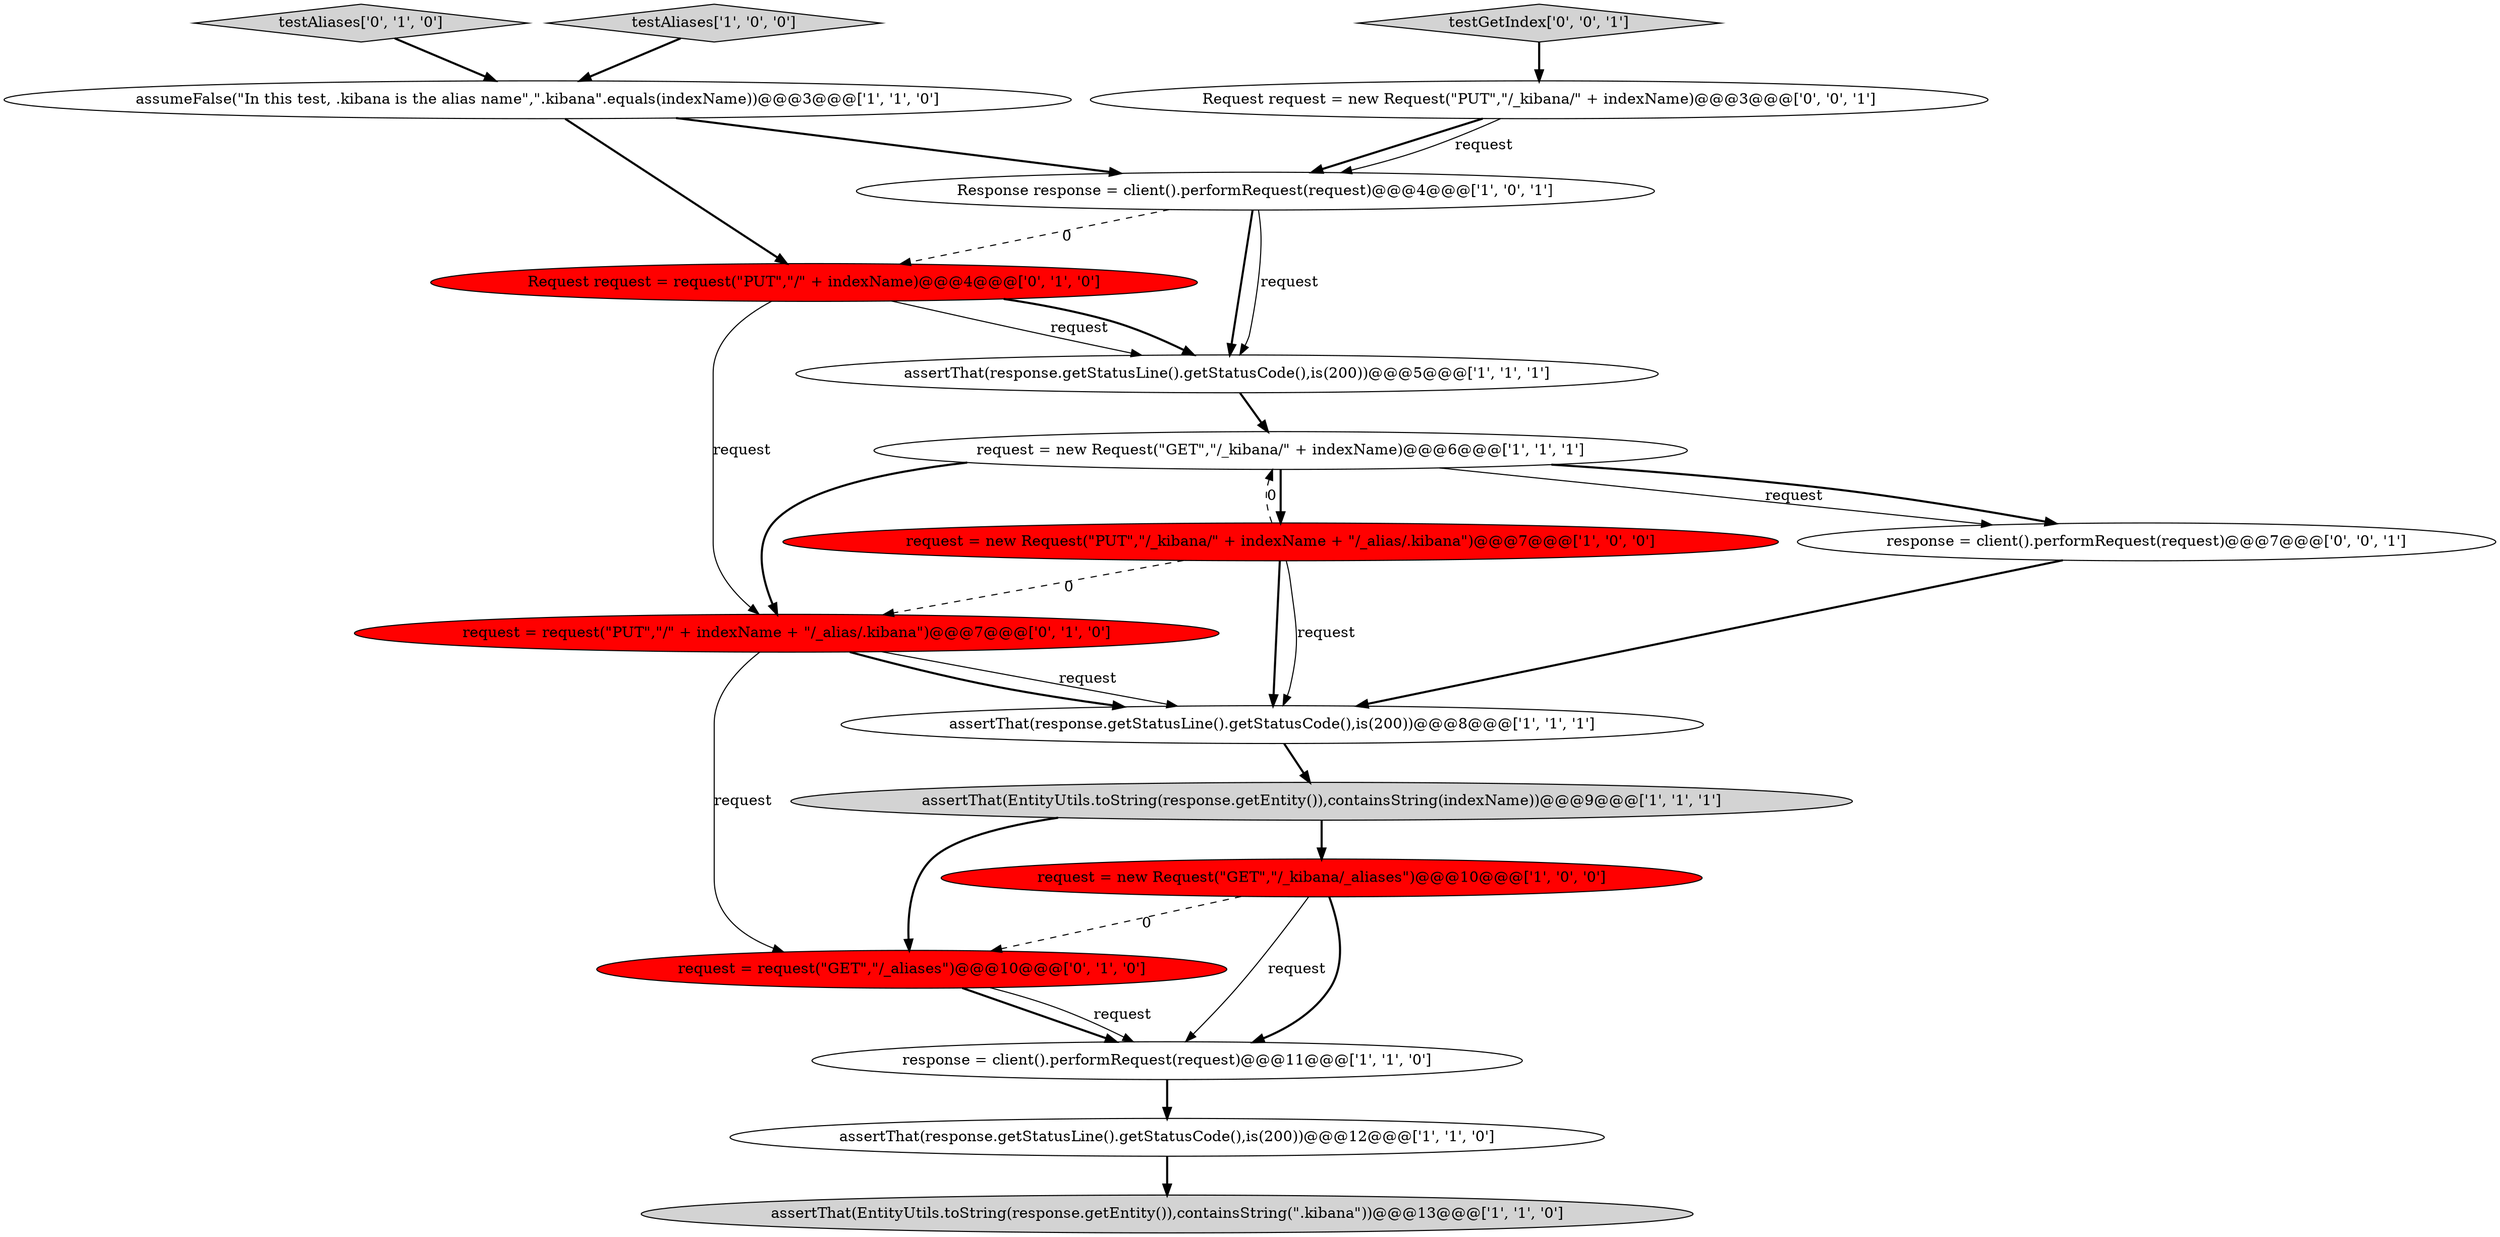digraph {
14 [style = filled, label = "Request request = request(\"PUT\",\"/\" + indexName)@@@4@@@['0', '1', '0']", fillcolor = red, shape = ellipse image = "AAA1AAABBB2BBB"];
1 [style = filled, label = "assertThat(EntityUtils.toString(response.getEntity()),containsString(indexName))@@@9@@@['1', '1', '1']", fillcolor = lightgray, shape = ellipse image = "AAA0AAABBB1BBB"];
4 [style = filled, label = "assertThat(response.getStatusLine().getStatusCode(),is(200))@@@8@@@['1', '1', '1']", fillcolor = white, shape = ellipse image = "AAA0AAABBB1BBB"];
10 [style = filled, label = "Response response = client().performRequest(request)@@@4@@@['1', '0', '1']", fillcolor = white, shape = ellipse image = "AAA0AAABBB1BBB"];
12 [style = filled, label = "request = request(\"PUT\",\"/\" + indexName + \"/_alias/.kibana\")@@@7@@@['0', '1', '0']", fillcolor = red, shape = ellipse image = "AAA1AAABBB2BBB"];
15 [style = filled, label = "request = request(\"GET\",\"/_aliases\")@@@10@@@['0', '1', '0']", fillcolor = red, shape = ellipse image = "AAA1AAABBB2BBB"];
3 [style = filled, label = "assumeFalse(\"In this test, .kibana is the alias name\",\".kibana\".equals(indexName))@@@3@@@['1', '1', '0']", fillcolor = white, shape = ellipse image = "AAA0AAABBB1BBB"];
5 [style = filled, label = "response = client().performRequest(request)@@@11@@@['1', '1', '0']", fillcolor = white, shape = ellipse image = "AAA0AAABBB1BBB"];
11 [style = filled, label = "assertThat(response.getStatusLine().getStatusCode(),is(200))@@@5@@@['1', '1', '1']", fillcolor = white, shape = ellipse image = "AAA0AAABBB1BBB"];
17 [style = filled, label = "Request request = new Request(\"PUT\",\"/_kibana/\" + indexName)@@@3@@@['0', '0', '1']", fillcolor = white, shape = ellipse image = "AAA0AAABBB3BBB"];
8 [style = filled, label = "request = new Request(\"GET\",\"/_kibana/_aliases\")@@@10@@@['1', '0', '0']", fillcolor = red, shape = ellipse image = "AAA1AAABBB1BBB"];
2 [style = filled, label = "assertThat(response.getStatusLine().getStatusCode(),is(200))@@@12@@@['1', '1', '0']", fillcolor = white, shape = ellipse image = "AAA0AAABBB1BBB"];
0 [style = filled, label = "assertThat(EntityUtils.toString(response.getEntity()),containsString(\".kibana\"))@@@13@@@['1', '1', '0']", fillcolor = lightgray, shape = ellipse image = "AAA0AAABBB1BBB"];
16 [style = filled, label = "testGetIndex['0', '0', '1']", fillcolor = lightgray, shape = diamond image = "AAA0AAABBB3BBB"];
9 [style = filled, label = "request = new Request(\"PUT\",\"/_kibana/\" + indexName + \"/_alias/.kibana\")@@@7@@@['1', '0', '0']", fillcolor = red, shape = ellipse image = "AAA1AAABBB1BBB"];
13 [style = filled, label = "testAliases['0', '1', '0']", fillcolor = lightgray, shape = diamond image = "AAA0AAABBB2BBB"];
7 [style = filled, label = "request = new Request(\"GET\",\"/_kibana/\" + indexName)@@@6@@@['1', '1', '1']", fillcolor = white, shape = ellipse image = "AAA0AAABBB1BBB"];
18 [style = filled, label = "response = client().performRequest(request)@@@7@@@['0', '0', '1']", fillcolor = white, shape = ellipse image = "AAA0AAABBB3BBB"];
6 [style = filled, label = "testAliases['1', '0', '0']", fillcolor = lightgray, shape = diamond image = "AAA0AAABBB1BBB"];
17->10 [style = bold, label=""];
6->3 [style = bold, label=""];
1->8 [style = bold, label=""];
7->12 [style = bold, label=""];
1->15 [style = bold, label=""];
9->4 [style = bold, label=""];
12->15 [style = solid, label="request"];
3->14 [style = bold, label=""];
8->15 [style = dashed, label="0"];
14->12 [style = solid, label="request"];
7->18 [style = solid, label="request"];
16->17 [style = bold, label=""];
12->4 [style = solid, label="request"];
8->5 [style = solid, label="request"];
15->5 [style = bold, label=""];
7->9 [style = bold, label=""];
15->5 [style = solid, label="request"];
3->10 [style = bold, label=""];
9->4 [style = solid, label="request"];
17->10 [style = solid, label="request"];
5->2 [style = bold, label=""];
2->0 [style = bold, label=""];
14->11 [style = solid, label="request"];
18->4 [style = bold, label=""];
8->5 [style = bold, label=""];
12->4 [style = bold, label=""];
13->3 [style = bold, label=""];
7->18 [style = bold, label=""];
4->1 [style = bold, label=""];
9->12 [style = dashed, label="0"];
9->7 [style = dashed, label="0"];
14->11 [style = bold, label=""];
10->14 [style = dashed, label="0"];
11->7 [style = bold, label=""];
10->11 [style = bold, label=""];
10->11 [style = solid, label="request"];
}
